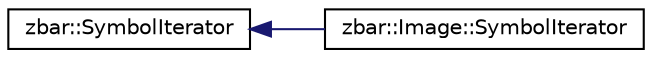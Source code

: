 digraph G
{
  edge [fontname="Helvetica",fontsize="10",labelfontname="Helvetica",labelfontsize="10"];
  node [fontname="Helvetica",fontsize="10",shape=record];
  rankdir=LR;
  Node1 [label="zbar::SymbolIterator",height=0.2,width=0.4,color="black", fillcolor="white", style="filled",URL="$classzbar_1_1_symbol_iterator.html",tooltip="iteration over Symbol result objects in a scanned Image or SymbolSet."];
  Node1 -> Node2 [dir=back,color="midnightblue",fontsize="10",style="solid",fontname="Helvetica"];
  Node2 [label="zbar::Image::SymbolIterator",height=0.2,width=0.4,color="black", fillcolor="white", style="filled",URL="$classzbar_1_1_image_1_1_symbol_iterator.html"];
}

